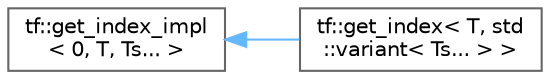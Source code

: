 digraph "类继承关系图"
{
 // LATEX_PDF_SIZE
  bgcolor="transparent";
  edge [fontname=Helvetica,fontsize=10,labelfontname=Helvetica,labelfontsize=10];
  node [fontname=Helvetica,fontsize=10,shape=box,height=0.2,width=0.4];
  rankdir="LR";
  Node0 [id="Node000000",label="tf::get_index_impl\l\< 0, T, Ts... \>",height=0.2,width=0.4,color="grey40", fillcolor="white", style="filled",URL="$structtf_1_1get__index__impl.html",tooltip=" "];
  Node0 -> Node1 [id="edge7318_Node000000_Node000001",dir="back",color="steelblue1",style="solid",tooltip=" "];
  Node1 [id="Node000001",label="tf::get_index\< T, std\l::variant\< Ts... \> \>",height=0.2,width=0.4,color="grey40", fillcolor="white", style="filled",URL="$structtf_1_1get__index_3_01_t_00_01std_1_1variant_3_01_ts_8_8_8_01_4_01_4.html",tooltip=" "];
}
